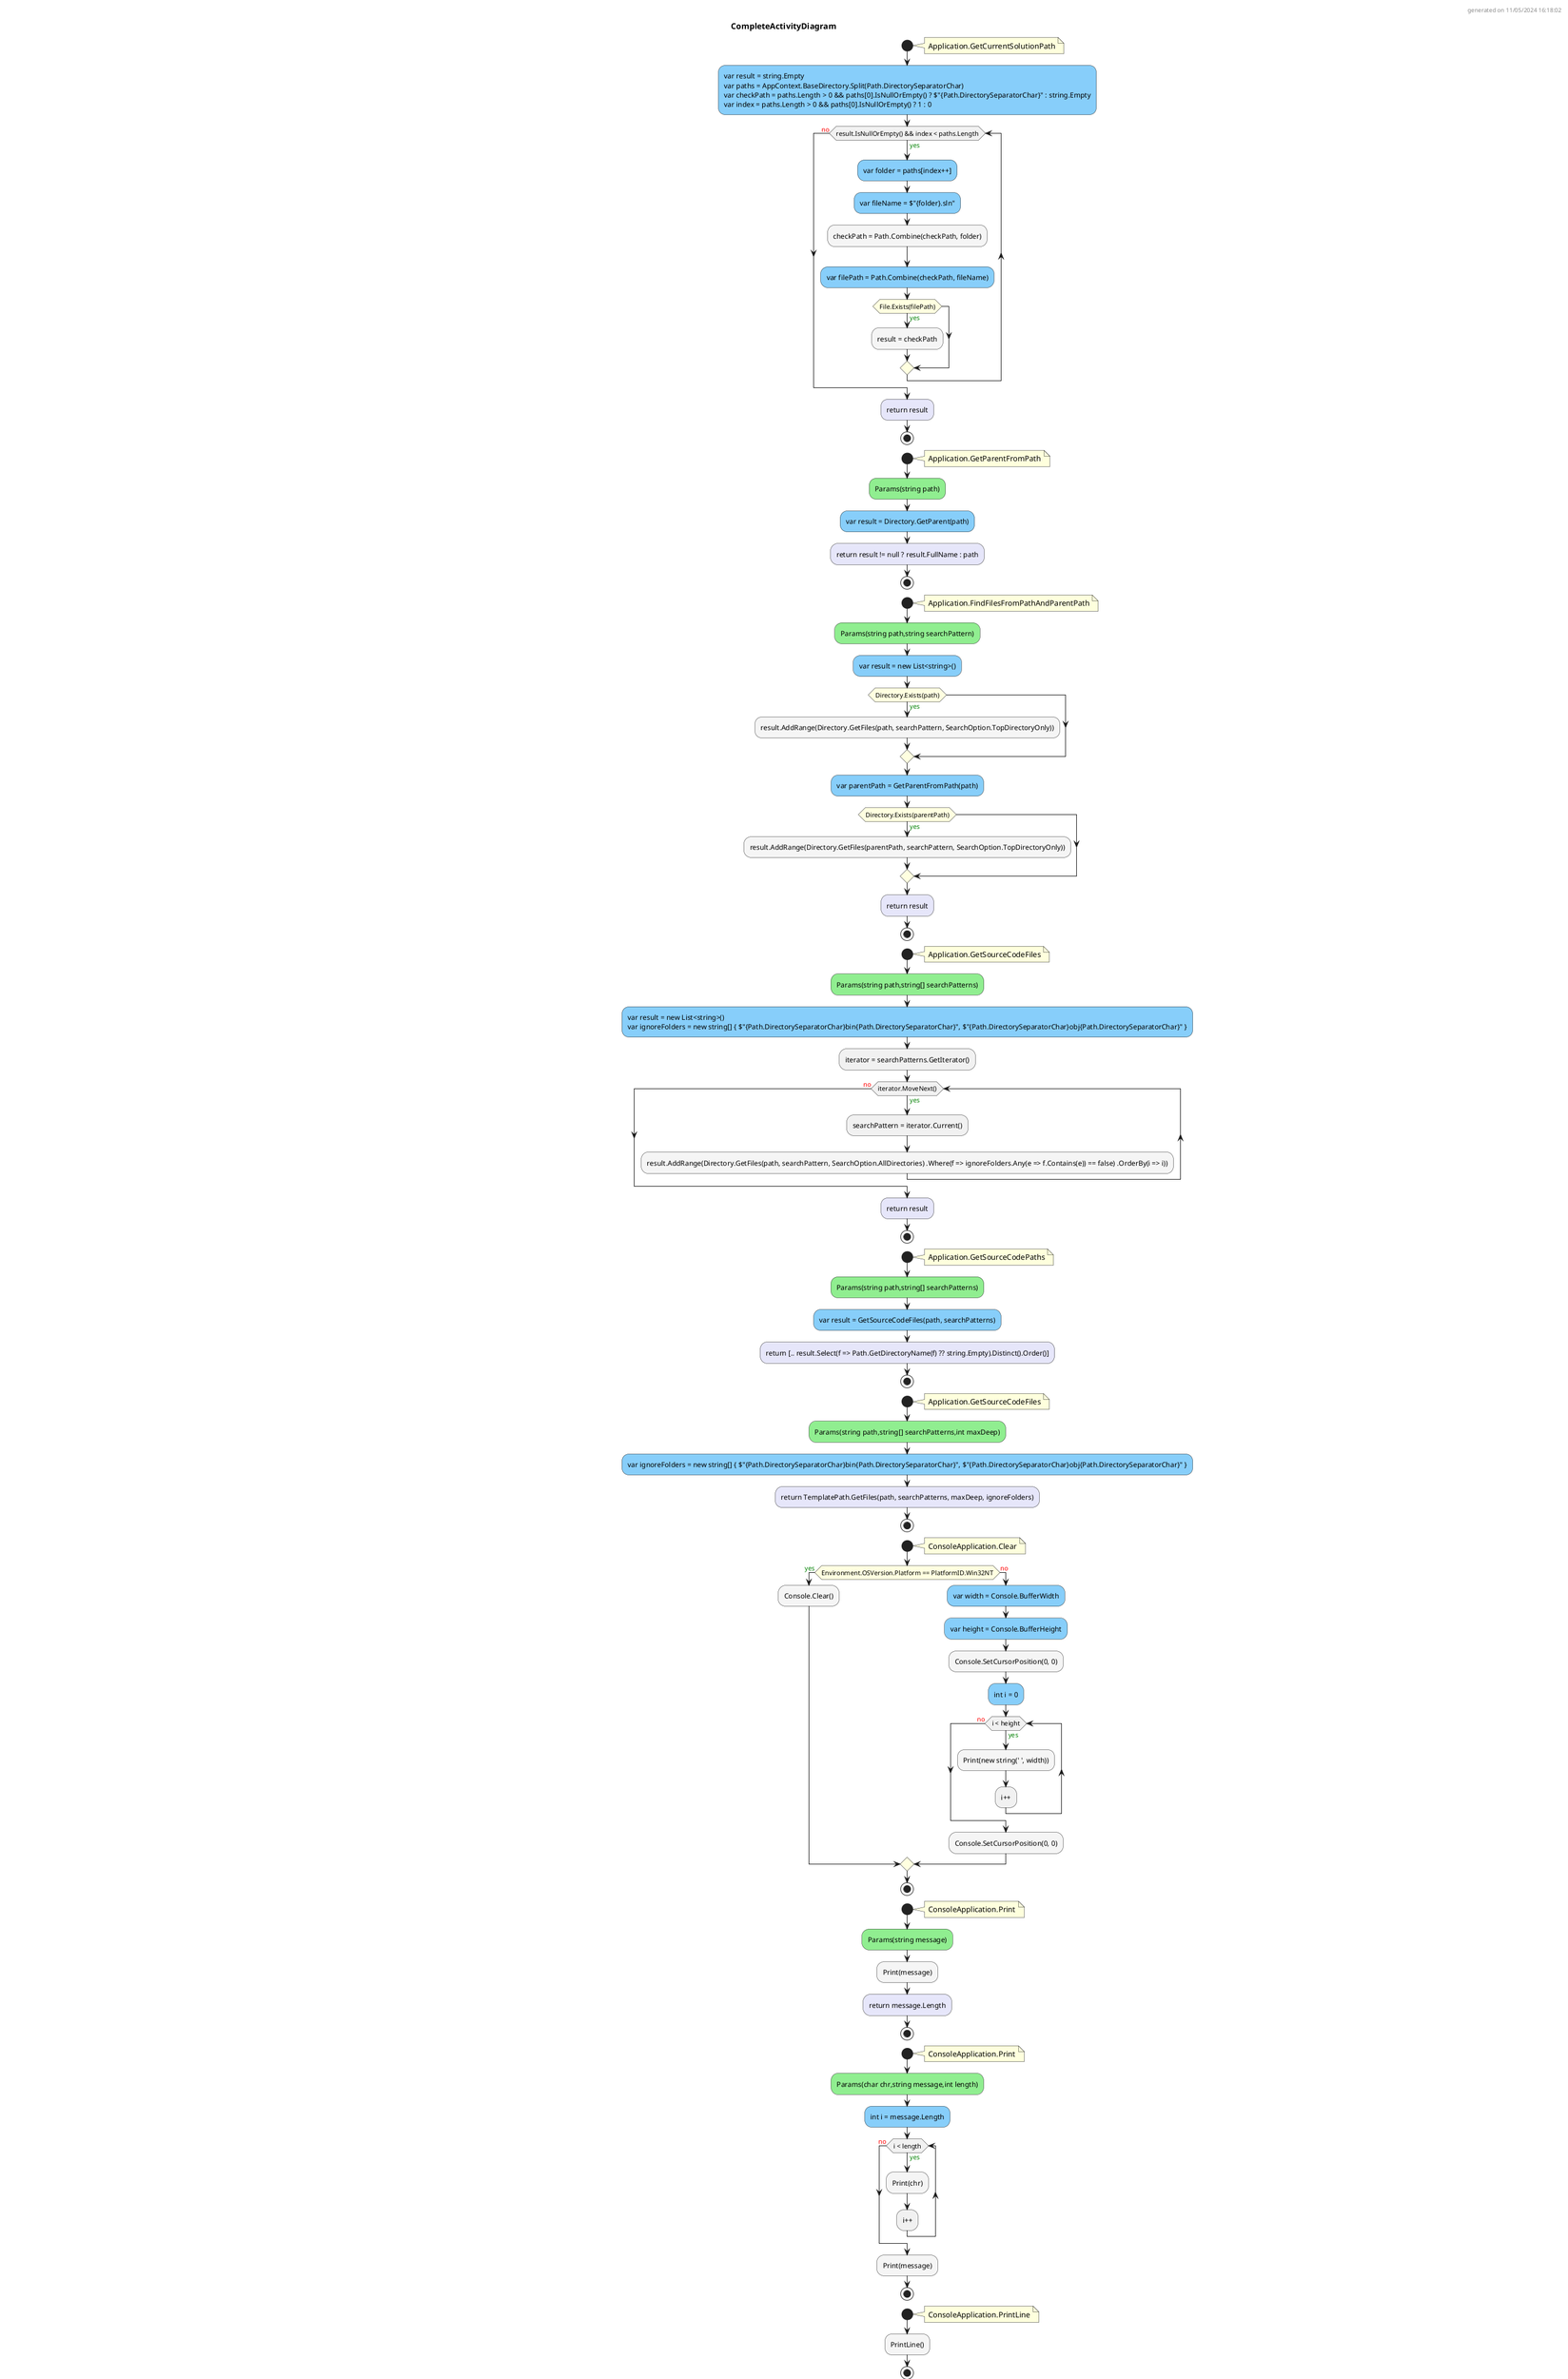 @startuml CompleteActivityDiagram
header
generated on 11/05/2024 16:18:02
end header
title CompleteActivityDiagram
start
note right:  Application.GetCurrentSolutionPath
#LightSkyBlue:var result = string.Empty\nvar paths = AppContext.BaseDirectory.Split(Path.DirectorySeparatorChar)\nvar checkPath = paths.Length > 0 && paths[0].IsNullOrEmpty() ? $"{Path.DirectorySeparatorChar}" : string.Empty\nvar index = paths.Length > 0 && paths[0].IsNullOrEmpty() ? 1 : 0;
while (result.IsNullOrEmpty() && index < paths.Length) is (<color:green>yes)
        #LightSkyBlue:var folder = paths[index++];
        #LightSkyBlue:var fileName = $"{folder}.sln";
        #WhiteSmoke:checkPath = Path.Combine(checkPath, folder);
        #LightSkyBlue:var filePath = Path.Combine(checkPath, fileName);
        #LightYellow:if (File.Exists(filePath)) then (<color:green>yes)
                #WhiteSmoke:result = checkPath;
        endif
endwhile (<color:red>no)
#Lavender:return result;
stop
start
note right:  Application.GetParentFromPath
#LightGreen:Params(string path);
#LightSkyBlue:var result = Directory.GetParent(path);
#Lavender:return result != null ? result.FullName : path;
stop
start
note right:  Application.FindFilesFromPathAndParentPath
#LightGreen:Params(string path,string searchPattern);
#LightSkyBlue:var result = new List<string>();
#LightYellow:if (Directory.Exists(path)) then (<color:green>yes)
        #WhiteSmoke:result.AddRange(Directory.GetFiles(path, searchPattern, SearchOption.TopDirectoryOnly));
endif
#LightSkyBlue:var parentPath = GetParentFromPath(path);
#LightYellow:if (Directory.Exists(parentPath)) then (<color:green>yes)
        #WhiteSmoke:result.AddRange(Directory.GetFiles(parentPath, searchPattern, SearchOption.TopDirectoryOnly));
endif
#Lavender:return result;
stop
start
note right:  Application.GetSourceCodeFiles
#LightGreen:Params(string path,string[] searchPatterns);
#LightSkyBlue:var result = new List<string>()\nvar ignoreFolders = new string[] { $"{Path.DirectorySeparatorChar}bin{Path.DirectorySeparatorChar}", $"{Path.DirectorySeparatorChar}obj{Path.DirectorySeparatorChar}" };
:iterator = searchPatterns.GetIterator();
while (iterator.MoveNext()) is (<color:green>yes)
:searchPattern = iterator.Current();
            #WhiteSmoke:result.AddRange(Directory.GetFiles(path, searchPattern, SearchOption.AllDirectories) .Where(f => ignoreFolders.Any(e => f.Contains(e)) == false) .OrderBy(i => i));
endwhile (<color:red>no)
#Lavender:return result;
stop
start
note right:  Application.GetSourceCodePaths
#LightGreen:Params(string path,string[] searchPatterns);
#LightSkyBlue:var result = GetSourceCodeFiles(path, searchPatterns);
#Lavender:return [.. result.Select(f => Path.GetDirectoryName(f) ?? string.Empty).Distinct().Order()];
stop
start
note right:  Application.GetSourceCodeFiles
#LightGreen:Params(string path,string[] searchPatterns,int maxDeep);
#LightSkyBlue:var ignoreFolders = new string[] { $"{Path.DirectorySeparatorChar}bin{Path.DirectorySeparatorChar}", $"{Path.DirectorySeparatorChar}obj{Path.DirectorySeparatorChar}" };
#Lavender:return TemplatePath.GetFiles(path, searchPatterns, maxDeep, ignoreFolders);
stop
start
note right:  ConsoleApplication.Clear
#LightYellow:if (Environment.OSVersion.Platform == PlatformID.Win32NT) then (<color:green>yes)
        #WhiteSmoke:Console.Clear();
    else (<color:red>no)
            #LightSkyBlue:var width = Console.BufferWidth;
            #LightSkyBlue:var height = Console.BufferHeight;
            #WhiteSmoke:Console.SetCursorPosition(0, 0);
            #LightSkyBlue:int i = 0;
            while (i < height) is (<color:green>yes)
                    #WhiteSmoke:Print(new string(' ', width));
            :i++;
            endwhile (<color:red>no)
            #WhiteSmoke:Console.SetCursorPosition(0, 0);
endif
stop
start
note right:  ConsoleApplication.Print
#LightGreen:Params(string message);
#WhiteSmoke:Print(message);
#Lavender:return message.Length;
stop
start
note right:  ConsoleApplication.Print
#LightGreen:Params(char chr,string message,int length);
#LightSkyBlue:int i = message.Length;
while (i < length) is (<color:green>yes)
        #WhiteSmoke:Print(chr);
:i++;
endwhile (<color:red>no)
#WhiteSmoke:Print(message);
stop
start
note right:  ConsoleApplication.PrintLine
#WhiteSmoke:PrintLine();
stop
start
note right:  ConsoleApplication.PrintLine
#LightGreen:Params(string message);
#WhiteSmoke:PrintLine(message);
#Lavender:return message.Length;
stop
start
note right:  ConsoleApplication.PrintLine
#LightGreen:Params(char chr,int count);
#LightSkyBlue:string message = new(chr, count);
#WhiteSmoke:PrintLine(message);
#Lavender:return message.Length;
stop
start
note right:  ConsoleApplication.ReadLine
#Lavender:return Console.ReadLine() ?? string.Empty;
stop
start
note right:  ConsoleApplication.ReadLine
#LightGreen:Params(string message);
#WhiteSmoke:Print(message);
#Lavender:return ReadLine();
stop
start
note right:  ConsoleApplication.GetCursorPosition
#Lavender:return (Console.CursorLeft, Console.CursorTop);
stop
start
note right:  ConsoleApplication.SetCursorPosition
#LightGreen:Params(int left,int top);
#WhiteSmoke:Console.SetCursorPosition(left, top);
stop
start
note right:  ConsoleApplication.ToLabelText
#LightGreen:Params(string label,string text);
#Lavender:return ToLabelText(label, text, 20, '.');
stop
start
note right:  ConsoleApplication.ToLabelText
#LightGreen:Params(string label,string text,int width,char chr);
#LightSkyBlue:var diff = width - label.Length\nvar space = new string(chr, Math.Max(0, diff));
#Lavender:return $"{label}{space}{text}";
stop
start
note right:  ConsoleApplication.StartProgressBar
#LightYellow:if (RunProgressBar == false) then (<color:green>yes)
        #LightSkyBlue:var head = '>';
        #LightSkyBlue:var runSign = '=';
        #LightSkyBlue:var counter = 0;
        #WhiteSmoke:RunProgressBar = true;
        #WhiteSmoke:PrintLine();
        #WhiteSmoke:var (Left, Top) = GetCursorPosition();
        #WhiteSmoke:PrintLine();
        #WhiteSmoke:PrintLine();
        #WhiteSmoke:Task.Factory.StartNew(async () => { while (RunProgressBar) { if (CanProgressBarPrint) { if (Left > 65) { var timeInSec = counter / 5; for (int i = 0; i <= Left; i++) { Write(i, Top, " "); } Left = 0; } else { Write(Left++, Top, $"{runSign}{head}"); } if (counter % 5 == 0) { Write(65, Top, $"{counter / 5,5} [sec]"); } } counter++; await Task.Delay(200); } });
endif
stop
start
note right:  ConsoleApplication.StopProgressBar
#WhiteSmoke:RunProgressBar = false;
stop
start
note right:  ConsoleApplication.PrintHeader
#LightSkyBlue:var saveForeColor = ForegroundColor\nvar solutionPath = GetCurrentSolutionPath()\nvar solutionName = TemplatePath.GetSolutionNameFromPath(solutionPath);
#WhiteSmoke:ForegroundColor = ConsoleColor.Green;
#LightSkyBlue:var count = PrintLine(solutionName);
#WhiteSmoke:PrintLine('=', count);
#WhiteSmoke:PrintLine();
#WhiteSmoke:ForegroundColor = saveForeColor;
#WhiteSmoke:PrintLine($"Force flag: {Force}");
#WhiteSmoke:PrintLine();
stop
start
note right:  ConsoleApplication.CreateMenuSeparator
#Lavender:return new() { Key = new string('-', MENU_KEY_WIDTH), Text = new string('-', MENU_TEXT_WIDTH), Action = (self) => { }, ForegroundColor = ConsoleColor.DarkGreen, };
stop
start
note right:  ConsoleApplication.CreateExitMenuItems
#Lavender:return [ CreateMenuSeparator(), new() { Key = "x|X", Text = ToLabelText("Exit", "Exits the application"), Action = (self) => { RunApp = false; }, }, ];
stop
start
note right:  ConsoleApplication.CreatePageMenuItems
#LightGreen:Params(ref int mnuIdx,T[] items,Action<T, MenuItem> newMenuItemHandler);
#LightSkyBlue:List<MenuItem> result = [];
#LightYellow:if (items.Length > PageSize) then (<color:green>yes)
        #LightSkyBlue:int i = 0;
        while (i < items.Length) is (<color:green>yes)
                #LightSkyBlue:var item = items[i];
                #LightSkyBlue:var menuItem = new MenuItem { IsDisplayed = i >= PageIndex * PageSize && i < (PageIndex + 1) * PageSize, Key = (++mnuIdx).ToString(), OptionalKey = "a", // it's for choose option all Text = string.Empty, Action = (self) => { }, ForegroundColor = i % 2 == 0 ? ForegroundColor : ConsoleColor.DarkYellow, };
                #WhiteSmoke:newMenuItemHandler?.Invoke(item, menuItem);
                #WhiteSmoke:result.Add(menuItem);
        :i++;
        endwhile (<color:red>no)
        #LightSkyBlue:var pageLabel = $"{(PageIndex * PageSize) + 1}..{Math.Min((PageIndex + 1) * PageSize, items.Length)}/{items.Length}";
        #WhiteSmoke:result.Add(CreateMenuSeparator());
        #WhiteSmoke:result.Add(new() { Key = "", Text = ToLabelText(pageLabel, string.Empty, 20, ' '), Action = (self) => { }, ForegroundColor = ConsoleColor.DarkGreen, });
        #WhiteSmoke:result.Add(CreateMenuSeparator());
        #WhiteSmoke:result.Add(new() { Key = "+", Text = ToLabelText("Next", "Load next page"), Action = (self) => { PageIndex = (PageIndex + 1) * PageSize < items.Length ? PageIndex + 1 : PageIndex; PrintScreen(); }, ForegroundColor = ConsoleColor.DarkGreen, });
        #WhiteSmoke:result.Add(new() { Key = "-", Text = ToLabelText("Previous", "Load previous page"), Action = (self) => { PageIndex = Math.Max(0, PageIndex - 1); PrintScreen(); }, ForegroundColor = ConsoleColor.DarkGreen, });
    else (<color:red>no)
            #WhiteSmoke:PageIndex = 0;
            #LightSkyBlue:int i = 0;
            while (i < items.Length) is (<color:green>yes)
                    #LightSkyBlue:var item = items[i];
                    #LightSkyBlue:var menuItem = new MenuItem { Key = (++mnuIdx).ToString(), OptionalKey = "a", // it's for choose option all Text = string.Empty, Action = (self) => { }, };
                    #WhiteSmoke:newMenuItemHandler?.Invoke(item, menuItem);
                    #WhiteSmoke:result.Add(menuItem);
            :i++;
            endwhile (<color:red>no)
endif
#Lavender:return [.. result];
stop
start
note right:  ConsoleApplication.PrintFooter
#WhiteSmoke:PrintLine();
#WhiteSmoke:Print("Choose [n|n,n|a...all|x|X]: ");
stop
start
note right:  ConsoleApplication.PrintScreen
#LightSkyBlue:var saveForegrondColor = ForegroundColor;
#WhiteSmoke:MenuItems = CreateMenuItems();
#WhiteSmoke:Clear();
#WhiteSmoke:ForegroundColor = saveForegrondColor;
#WhiteSmoke:PrintHeader();
#WhiteSmoke:MenuItems.Where(mi => mi.IsDisplayed).ToList().ForEach(m => { var menuKey = m.Key; ForegroundColor = m.ForegroundColor; PrintLine($"[{menuKey,MENU_KEY_WIDTH}] {m.Text}"); });
#WhiteSmoke:ForegroundColor = saveForegrondColor;
#WhiteSmoke:PrintFooter();
stop
start
note right:  ConsoleApplication.BeforeRun
#LightGreen:Params(string[] args);
stop
start
note right:  ConsoleApplication.Run
#LightGreen:Params(string[] args);
#LightSkyBlue:var choose = default(string[])\nvar saveForegrondColor = ForegroundColor;
#WhiteSmoke:BeforeRun(args);
#WhiteSmoke:RunApp = true;
repeat
        #WhiteSmoke:PrintScreen();
        #WhiteSmoke:choose = ReadLine().ToLower().Split(',', StringSplitOptions.RemoveEmptyEntries);
        #LightSkyBlue:var chooseIterator = choose.GetEnumerator();
        #WhiteSmoke:BeforeExecution();
        #WhiteSmoke:ForegroundColor = saveForegrondColor;
        while (RunApp && chooseIterator.MoveNext()) is (<color:green>yes)
                #LightSkyBlue:var actions = MenuItems.Where(m => m.IsDisplayed && (m.Key.Equals(chooseIterator.Current) || m.OptionalKey.Equals(chooseIterator.Current)));
                #LightSkyBlue:var actionIterator = actions.GetEnumerator();
                while (RunApp && actionIterator.MoveNext()) is (<color:green>yes)
                        #WhiteSmoke:actionIterator.Current?.Action(actionIterator.Current);
                endwhile (<color:red>no)
                #WhiteSmoke:RunApp = RunApp && chooseIterator.Current.Equals("x") == false;
                #WhiteSmoke:StopProgressBar();
        endwhile (<color:red>no)
        #WhiteSmoke:AfterExecution();
repeat while (RunApp) is (<color:green>yes)
#WhiteSmoke:AfterRun();
stop
start
note right:  ConsoleApplication.ChangeMaxSubPathDepth
#WhiteSmoke:PrintLine();
#WhiteSmoke:Print("Enter the maximum subpath depth: ");
#LightSkyBlue:var maxDepth = ReadLine();
#LightYellow:if (int.TryParse(maxDepth, out int depth)) then (<color:green>yes)
        #WhiteSmoke:MaxSubPathDepth = depth;
endif
stop
start
note right:  ConsoleApplication.ChangeSolutionPath
#WhiteSmoke:PrintLine();
#WhiteSmoke:Print("Enter solution path: ");
#LightSkyBlue:var newPath = ReadLine();
#LightYellow:if (Directory.Exists(newPath)) then (<color:green>yes)
        #WhiteSmoke:SolutionPath = newPath;
endif
stop
start
note right:  ConsoleApplication.ChangeSourcePath
#WhiteSmoke:PrintLine();
#WhiteSmoke:Print("Enter source path: ");
#LightSkyBlue:var newPath = ReadLine();
#LightYellow:if (Directory.Exists(newPath)) then (<color:green>yes)
        #WhiteSmoke:SourcePath = newPath;
endif
stop
start
note right:  ConsoleApplication.ChangePath
#LightGreen:Params(string path);
#Lavender:return ChangePath("Enter path: ", path);
stop
start
note right:  ConsoleApplication.ChangePath
#LightGreen:Params(string title,string path);
#WhiteSmoke:PrintLine();
#WhiteSmoke:Print(title);
#LightSkyBlue:var newPath = ReadLine();
#LightYellow:if (Directory.Exists(newPath)) then (<color:green>yes)
        #WhiteSmoke:path = newPath;
endif
#Lavender:return path;
stop
start
note right:  ConsoleApplication.ChangeTemplateSolutionPath
#LightGreen:Params(string currentPath,int maxDeep,params string[] queryPaths);
#LightSkyBlue:var result = currentPath\nvar solutionPath = GetCurrentSolutionPath()\nvar qtSolutionPaths = new List<string>()\nvar saveForeColor = ForegroundColor;
#WhiteSmoke:queryPaths.ToList().ForEach(qp => TemplatePath.GetTemplateSolutions(qp, maxDeep) .ToList().ForEach(s => qtSolutionPaths.Add(s)));
#LightYellow:if (qtSolutionPaths.Contains(solutionPath) == false && solutionPath != currentPath) then (<color:green>yes)
        #WhiteSmoke:qtSolutionPaths.Add(solutionPath);
endif
#LightSkyBlue:var qtSelectSolutions = qtSolutionPaths.Distinct().OrderBy(e => e).ToArray();
#LightSkyBlue:int i = 0;
while (i < qtSelectSolutions.Length) is (<color:green>yes)
        #LightYellow:if (i == 0) then (<color:green>yes)
            #WhiteSmoke:PrintLine();
        endif
        #WhiteSmoke:ForegroundColor = i % 2 == 0 ? ConsoleColor.DarkYellow : saveForeColor;
        #WhiteSmoke:PrintLine($"[{i + 1,3}] Change path to: {qtSelectSolutions[i]}");
:i++;
endwhile (<color:red>no)
#WhiteSmoke:ForegroundColor = saveForeColor;
#WhiteSmoke:PrintLine();
#WhiteSmoke:Print("Select or enter source path: ");
#LightSkyBlue:var selectOrPath = ReadLine();
#LightYellow:if (int.TryParse(selectOrPath, out int number)) then (<color:green>yes)
        #LightYellow:if ((number - 1) >= 0 && (number - 1) < qtSelectSolutions.Length) then (<color:green>yes)
                #WhiteSmoke:result = qtSelectSolutions[number - 1];
        endif
    else (<color:red>no)
        #LightYellow:if (string.IsNullOrEmpty(selectOrPath) == false && Directory.Exists(selectOrPath)) then (<color:green>yes)
                #WhiteSmoke:result = selectOrPath;
        endif
endif
#Lavender:return result;
stop
start
note right:  ConsoleApplication.SelectOrChangeToSubPath
#LightGreen:Params(string currentPath,int maxDepth,params string[] queryPaths);
#LightSkyBlue:var result = currentPath\nvar solutionPath = GetCurrentSolutionPath()\nvar subPaths = new List<string>()\nvar saveForeColor = ForegroundColor;
#WhiteSmoke:queryPaths.ToList().ForEach(qp => TemplatePath.GetSubPaths(qp, maxDepth) .ToList().ForEach(s => subPaths.Add(s)));
#LightYellow:if (subPaths.Contains(solutionPath) == false && solutionPath != currentPath) then (<color:green>yes)
        #WhiteSmoke:subPaths.Add(solutionPath);
endif
#LightSkyBlue:var selectionPaths = subPaths.Distinct().OrderBy(e => e).ToArray();
#LightSkyBlue:int i = 0;
while (i < selectionPaths.Length) is (<color:green>yes)
        #LightYellow:if (i == 0) then (<color:green>yes)
            #WhiteSmoke:PrintLine();
        endif
        #WhiteSmoke:ForegroundColor = i % 2 == 0 ? ConsoleColor.DarkYellow : saveForeColor;
        #WhiteSmoke:PrintLine($"[{i + 1,3}] Change path to: {selectionPaths[i]}");
:i++;
endwhile (<color:red>no)
#WhiteSmoke:ForegroundColor = saveForeColor;
#WhiteSmoke:PrintLine();
#WhiteSmoke:Print("Select or enter target path: ");
#LightSkyBlue:var selectOrPath = ReadLine();
#LightYellow:if (int.TryParse(selectOrPath, out int number)) then (<color:green>yes)
        #LightYellow:if ((number - 1) >= 0 && (number - 1) < selectionPaths.Length) then (<color:green>yes)
                #WhiteSmoke:result = selectionPaths[number - 1];
        endif
    else (<color:red>no)
        #LightYellow:if (string.IsNullOrEmpty(selectOrPath) == false && Directory.Exists(selectOrPath)) then (<color:green>yes)
                #WhiteSmoke:result = selectOrPath;
        endif
endif
#Lavender:return result;
stop
start
note right:  TemplatePath.ContainsFiles
#LightGreen:Params(string path,params string[] searchPatterns);
#LightSkyBlue:var result = false;
#LightYellow:if (searchPatterns.Length == 0) then (<color:green>yes)
        #WhiteSmoke:result = Directory.GetFiles(path).Length > 0;
    else (<color:red>no)
            #LightSkyBlue:var iterator = searchPatterns.GetEnumerator();
            while (iterator.MoveNext() && result == false) is (<color:green>yes)
                    #LightYellow:if (Directory.GetFiles(path, iterator.Current?.ToString() ?? string.Empty).Length > 0) then (<color:green>yes)
                            #WhiteSmoke:result = true;
                    endif
            endwhile (<color:red>no)
endif
#Lavender:return result;
stop
start
note right:  TemplatePath.GetFiles
#LightGreen:Params(string path,string[] searchPatterns,int maxDeep,params string[] ignoreFolders);
#LightSkyBlue:var result = new List<string>()\nvar sourcePaths = GetSubPaths(path, maxDeep);
:iterator = sourcePaths.GetIterator();
while (iterator.MoveNext()) is (<color:green>yes)
:sourcePath = iterator.Current();
            :iterator = searchPatterns.GetIterator();
            while (iterator.MoveNext()) is (<color:green>yes)
            :searchPattern = iterator.Current();
                                #WhiteSmoke:result.AddRange(Directory.GetFiles(sourcePath, searchPattern, SearchOption.TopDirectoryOnly) .Where(f => ignoreFolders.Any(e => f.Contains(e)) == false) .OrderBy(i => i));
            endwhile (<color:red>no)
endwhile (<color:red>no)
#Lavender:return result;
stop
start
note right:  TemplatePath.GetSubPaths
#LightGreen:Params(string startPath,int maxDepth);
#Lavender:return QueryDirectoryStructure(startPath, n => n.StartsWith($"{Path.DirectorySeparatorChar}.") == false, maxDepth, "bin", "obj", "node_modules");
stop
start
note right:  TemplatePath.GetTemplatePaths
#LightGreen:Params(string startPath,int maxDepth);
#Lavender:return QueryDirectoryStructure(startPath, n => n.StartsWith("QT") || n.Equals("QuickTemplate"), maxDepth, "bin", "obj", "node_modules");
stop
start
note right:  TemplatePath.GetTemplateSolutions
#LightGreen:Params(string startPath,int maxDepth);
#LightSkyBlue:var result = new List<string>()\nvar qtPaths = GetTemplatePaths(startPath, maxDepth);
:iterator = qtPaths.GetIterator();
while (iterator.MoveNext()) is (<color:green>yes)
:qtPath = iterator.Current();
            #LightSkyBlue:var di = new DirectoryInfo(qtPath);
            #LightYellow:if (di.GetFiles().Any(f => Path.GetExtension(f.Name).Equals(".sln", StringComparison.CurrentCultureIgnoreCase))) then (<color:green>yes)
                    #WhiteSmoke:result.Add(qtPath);
            endif
endwhile (<color:red>no)
#Lavender:return [.. result];
stop
start
note right:  TemplatePath.QueryDirectoryStructure
#LightGreen:Params(string path,Func<string, bool>? filter,int maxDepth,params string[] excludeFolders);
#LightSkyBlue:var result = new List<string>()\nvar directoryInfo = new DirectoryInfo(path);
#WhiteSmoke:GetDirectoriesWithoutHidden(filter, directoryInfo, result, maxDepth, 0, excludeFolders);
#Lavender:return [.. result];
stop
start
note right:  TemplatePath.GetTemplateParentPaths
#LightGreen:Params(string startPath,int maxDepth,params string[] includePaths);
#LightSkyBlue:var result = new List<string>()\nvar qtProjects = GetTemplatePaths(startPath, maxDepth).Union(includePaths).ToArray()\nvar qtPaths = qtProjects.Select(p => GetParentDirectory(p)) .Distinct() .OrderBy(p => p);
:iterator = qtPaths.GetIterator();
while (iterator.MoveNext()) is (<color:green>yes)
:qtPath = iterator.Current();
            #LightYellow:if (result.Any(x => qtPath.Length > x.Length && qtPath.Contains(x)) == false) then (<color:green>yes)
                    #WhiteSmoke:result.Add(qtPath);
            endif
endwhile (<color:red>no)
#Lavender:return [.. result];
stop
start
note right:  TemplatePath.GetParentDirectory
#LightGreen:Params(string path);
#LightSkyBlue:var result = Directory.GetParent(path);
#Lavender:return result != null ? result.FullName : path;
stop
start
note right:  TemplatePath.IsSolutionPath
#LightGreen:Params(string path);
#Lavender:return path.HasContent() && GetSolutionItemDataFromPath(path, ".sln").Name.HasContent();
stop
start
note right:  TemplatePath.IsSolutionFilePath
#LightGreen:Params(string filePath);
#LightSkyBlue:var path = Path.GetDirectoryName(filePath);
#Lavender:return IsProjectPath(path ?? string.Empty);
stop
start
note right:  TemplatePath.GetSolutionNameFromPath
#LightGreen:Params(string path);
#Lavender:return GetSolutionItemDataFromPath(path, ".sln").Name;
stop
start
note right:  TemplatePath.IsProjectPath
#LightGreen:Params(string path);
#Lavender:return path.HasContent() && GetSolutionItemDataFromPath(path, ".csproj").Name.HasContent();
stop
start
note right:  TemplatePath.IsProjectFilePath
#LightGreen:Params(string filePath);
#LightSkyBlue:var path = Path.GetDirectoryName(filePath);
#Lavender:return IsProjectPath(path ?? string.Empty);
stop
start
note right:  TemplatePath.GetProjectNameFromPath
#LightGreen:Params(string path);
#Lavender:return GetSolutionItemDataFromPath(path, ".csproj").Name;
stop
start
note right:  TemplatePath.GetProjectSubFilePath
#LightGreen:Params(string filePath);
#LightSkyBlue:var subPath = GetSolutionItemDataFromPath(filePath, ".csproj").SubPath\nvar result = filePath!.Replace(subPath, string.Empty);
#LightYellow:if (result.StartsWith(Path.DirectorySeparatorChar)) then (<color:green>yes)
        #WhiteSmoke:result = result[1..];
endif
#Lavender:return result;
stop
start
note right:  TemplatePath.GetSolutionSubFilePath
#LightGreen:Params(string filePath);
#LightSkyBlue:var subPath = GetSolutionItemDataFromPath(filePath, ".sln").SubPath\nvar result = filePath!.Replace(subPath, string.Empty);
#LightYellow:if (result.StartsWith(Path.DirectorySeparatorChar)) then (<color:green>yes)
        #WhiteSmoke:result = result[1..];
endif
#Lavender:return result;
stop
start
note right:  TemplatePath.GetSolutionItemDataFromPath
#LightGreen:Params(string path,string itemExtension);
#LightSkyBlue:var itemName = string.Empty\nvar subPath = path.StartsWith(Path.DirectorySeparatorChar) ? Path.DirectorySeparatorChar.ToString() : string.Empty\nvar itemsEnumerator = path.Split(Path.DirectorySeparatorChar, StringSplitOptions.RemoveEmptyEntries) .GetEnumerator();
while (itemName.IsNullOrEmpty() && itemsEnumerator.MoveNext()) is (<color:green>yes)
        #WhiteSmoke:subPath = Path.Combine(subPath, itemsEnumerator.Current.ToString()!);
        #LightSkyBlue:var filePath = Path.Combine(subPath, $"{itemsEnumerator.Current}{itemExtension}");
        #LightYellow:if (File.Exists(filePath)) then (<color:green>yes)
                #WhiteSmoke:itemName = itemsEnumerator.Current.ToString() ?? string.Empty;
        endif
endwhile (<color:red>no)
#Lavender:return (itemName, subPath);
stop
start
note right:  TemplatePath.GetPathFromPath
#LightGreen:Params(string path,string checkFileExtension);
#LightSkyBlue:var result = string.Empty\nvar checkPath = path.StartsWith(Path.DirectorySeparatorChar) ? Path.DirectorySeparatorChar.ToString() : string.Empty\nvar data = path.Split(Path.DirectorySeparatorChar, StringSplitOptions.RemoveEmptyEntries);
#LightSkyBlue:int i = 0;
while (i < data.Length && result == string.Empty) is (<color:green>yes)
        #WhiteSmoke:checkPath = Path.Combine(checkPath, data[i]);
        #LightSkyBlue:var projectFilePath = Path.Combine(checkPath, $"{data[i]}{checkFileExtension}");
        #LightYellow:if (File.Exists(projectFilePath)) then (<color:green>yes)
                #WhiteSmoke:result = checkPath;
        endif
:i++;
endwhile (<color:red>no)
#Lavender:return result;
stop
start
note right:  TemplatePath.GetDirectoryNameFromPath
#LightGreen:Params(string path,string checkFileExtension);
#LightSkyBlue:var result = string.Empty\nvar checkPath = path.StartsWith(Path.DirectorySeparatorChar) ? Path.DirectorySeparatorChar.ToString() : string.Empty\nvar data = path.Split(Path.DirectorySeparatorChar, StringSplitOptions.RemoveEmptyEntries);
#LightSkyBlue:int i = 0;
while (i < data.Length && result == string.Empty) is (<color:green>yes)
        #WhiteSmoke:checkPath = Path.Combine(checkPath, data[i]);
        #LightSkyBlue:var projectFilePath = Path.Combine(checkPath, $"{data[i]}{checkFileExtension}");
        #LightYellow:if (File.Exists(projectFilePath)) then (<color:green>yes)
                #WhiteSmoke:result = data[i];
        endif
:i++;
endwhile (<color:red>no)
#Lavender:return result;
stop
start
note right:  TemplatePath.CleanDirectories
#LightGreen:Params(string path,params string[] dropFolders);
#WhiteSmoke:CleanDirectories(new DirectoryInfo(path), dropFolders);
stop
start
note right:  TemplatePath.OpenSolutionFolder
#LightGreen:Params(string solutionPath);
#LightYellow:if (Environment.OSVersion.Platform == PlatformID.Win32NT) then (<color:green>yes)
        #WhiteSmoke:Process.Start(new ProcessStartInfo() { WorkingDirectory = solutionPath, FileName = "explorer", Arguments = solutionPath, CreateNoWindow = true, });
endif
stop
footer
generated with the DiagramCreator by Prof.Gehrer
end footer
@enduml
